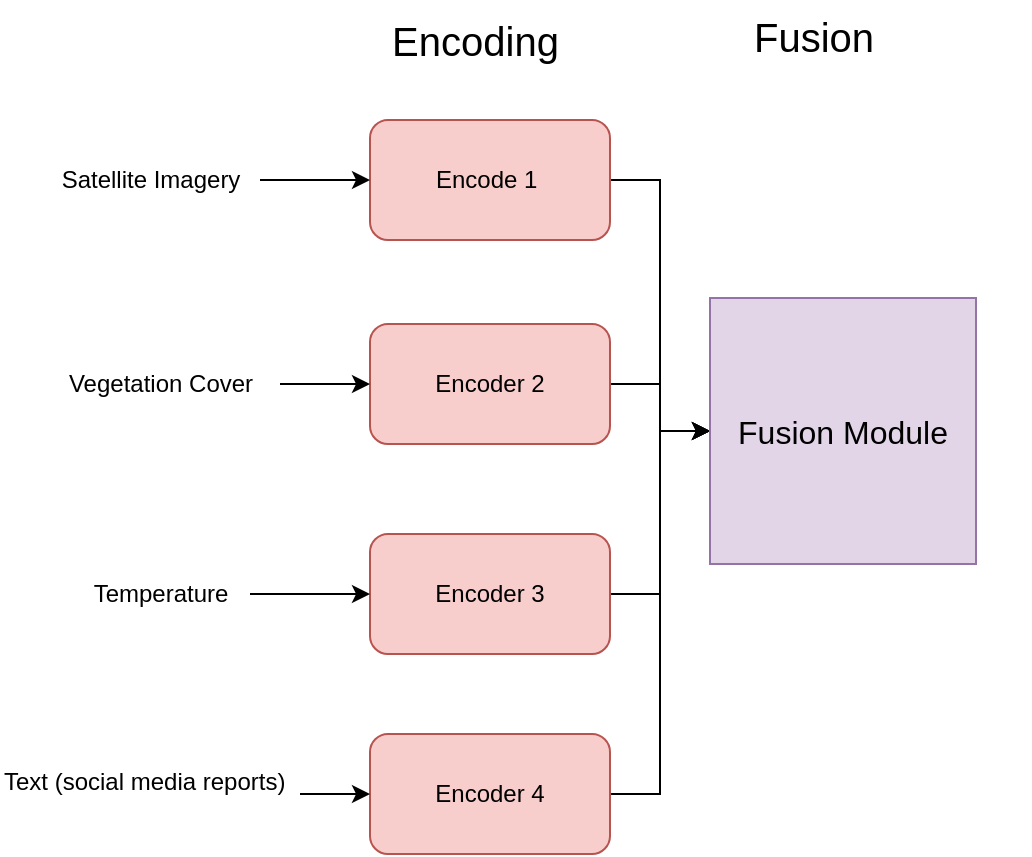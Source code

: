 <mxfile version="24.7.15">
  <diagram name="Page-1" id="wtEaAcixG8sV7pHJkqwq">
    <mxGraphModel dx="1194" dy="651" grid="1" gridSize="10" guides="1" tooltips="1" connect="1" arrows="1" fold="1" page="1" pageScale="1" pageWidth="850" pageHeight="1100" math="0" shadow="0">
      <root>
        <mxCell id="0" />
        <mxCell id="1" parent="0" />
        <mxCell id="jmBBC1BHzDNqqZKwvv8d-32" style="edgeStyle=orthogonalEdgeStyle;rounded=0;orthogonalLoop=1;jettySize=auto;html=1;entryX=0;entryY=0.5;entryDx=0;entryDy=0;" edge="1" parent="1" source="jmBBC1BHzDNqqZKwvv8d-17" target="jmBBC1BHzDNqqZKwvv8d-29">
          <mxGeometry relative="1" as="geometry" />
        </mxCell>
        <mxCell id="jmBBC1BHzDNqqZKwvv8d-17" value="Encode 1&amp;nbsp;" style="rounded=1;whiteSpace=wrap;html=1;fillColor=#f8cecc;strokeColor=#b85450;" vertex="1" parent="1">
          <mxGeometry x="220" y="150" width="120" height="60" as="geometry" />
        </mxCell>
        <mxCell id="jmBBC1BHzDNqqZKwvv8d-33" style="edgeStyle=orthogonalEdgeStyle;rounded=0;orthogonalLoop=1;jettySize=auto;html=1;entryX=0;entryY=0.5;entryDx=0;entryDy=0;" edge="1" parent="1" source="jmBBC1BHzDNqqZKwvv8d-18" target="jmBBC1BHzDNqqZKwvv8d-29">
          <mxGeometry relative="1" as="geometry" />
        </mxCell>
        <mxCell id="jmBBC1BHzDNqqZKwvv8d-18" value="Encoder 2" style="rounded=1;whiteSpace=wrap;html=1;fillColor=#f8cecc;strokeColor=#b85450;" vertex="1" parent="1">
          <mxGeometry x="220" y="252" width="120" height="60" as="geometry" />
        </mxCell>
        <mxCell id="jmBBC1BHzDNqqZKwvv8d-34" style="edgeStyle=orthogonalEdgeStyle;rounded=0;orthogonalLoop=1;jettySize=auto;html=1;entryX=0;entryY=0.5;entryDx=0;entryDy=0;" edge="1" parent="1" source="jmBBC1BHzDNqqZKwvv8d-19" target="jmBBC1BHzDNqqZKwvv8d-29">
          <mxGeometry relative="1" as="geometry" />
        </mxCell>
        <mxCell id="jmBBC1BHzDNqqZKwvv8d-19" value="Encoder 3" style="rounded=1;whiteSpace=wrap;html=1;fillColor=#f8cecc;strokeColor=#b85450;" vertex="1" parent="1">
          <mxGeometry x="220" y="357" width="120" height="60" as="geometry" />
        </mxCell>
        <mxCell id="jmBBC1BHzDNqqZKwvv8d-20" value="" style="edgeStyle=orthogonalEdgeStyle;rounded=0;orthogonalLoop=1;jettySize=auto;html=1;" edge="1" parent="1" source="jmBBC1BHzDNqqZKwvv8d-21" target="jmBBC1BHzDNqqZKwvv8d-17">
          <mxGeometry relative="1" as="geometry" />
        </mxCell>
        <mxCell id="jmBBC1BHzDNqqZKwvv8d-21" value="Satellite Imagery" style="text;html=1;align=center;verticalAlign=middle;resizable=0;points=[];autosize=1;strokeColor=none;fillColor=none;" vertex="1" parent="1">
          <mxGeometry x="55" y="165" width="110" height="30" as="geometry" />
        </mxCell>
        <mxCell id="jmBBC1BHzDNqqZKwvv8d-22" value="" style="edgeStyle=orthogonalEdgeStyle;rounded=0;orthogonalLoop=1;jettySize=auto;html=1;" edge="1" parent="1" source="jmBBC1BHzDNqqZKwvv8d-23" target="jmBBC1BHzDNqqZKwvv8d-18">
          <mxGeometry relative="1" as="geometry" />
        </mxCell>
        <mxCell id="jmBBC1BHzDNqqZKwvv8d-23" value="Vegetation Cover" style="text;html=1;align=center;verticalAlign=middle;resizable=0;points=[];autosize=1;strokeColor=none;fillColor=none;" vertex="1" parent="1">
          <mxGeometry x="55" y="267" width="120" height="30" as="geometry" />
        </mxCell>
        <mxCell id="jmBBC1BHzDNqqZKwvv8d-24" value="" style="edgeStyle=orthogonalEdgeStyle;rounded=0;orthogonalLoop=1;jettySize=auto;html=1;" edge="1" parent="1" source="jmBBC1BHzDNqqZKwvv8d-25" target="jmBBC1BHzDNqqZKwvv8d-19">
          <mxGeometry relative="1" as="geometry" />
        </mxCell>
        <mxCell id="jmBBC1BHzDNqqZKwvv8d-25" value="Temperature" style="text;html=1;align=center;verticalAlign=middle;resizable=0;points=[];autosize=1;strokeColor=none;fillColor=none;" vertex="1" parent="1">
          <mxGeometry x="70" y="372" width="90" height="30" as="geometry" />
        </mxCell>
        <mxCell id="jmBBC1BHzDNqqZKwvv8d-36" style="edgeStyle=orthogonalEdgeStyle;rounded=0;orthogonalLoop=1;jettySize=auto;html=1;entryX=0;entryY=0.5;entryDx=0;entryDy=0;" edge="1" parent="1" source="jmBBC1BHzDNqqZKwvv8d-26" target="jmBBC1BHzDNqqZKwvv8d-29">
          <mxGeometry relative="1" as="geometry" />
        </mxCell>
        <mxCell id="jmBBC1BHzDNqqZKwvv8d-26" value="Encoder 4" style="rounded=1;whiteSpace=wrap;html=1;fillColor=#f8cecc;strokeColor=#b85450;" vertex="1" parent="1">
          <mxGeometry x="220" y="457" width="120" height="60" as="geometry" />
        </mxCell>
        <mxCell id="jmBBC1BHzDNqqZKwvv8d-27" value="" style="edgeStyle=orthogonalEdgeStyle;rounded=0;orthogonalLoop=1;jettySize=auto;html=1;" edge="1" parent="1" source="jmBBC1BHzDNqqZKwvv8d-28" target="jmBBC1BHzDNqqZKwvv8d-26">
          <mxGeometry relative="1" as="geometry" />
        </mxCell>
        <mxCell id="jmBBC1BHzDNqqZKwvv8d-28" value="Text (social media reports)&lt;div style=&quot;forced-color-adjust: none;&quot;&gt;&lt;br style=&quot;forced-color-adjust: none; color: rgb(0, 0, 0); font-family: Helvetica; font-size: 12px; font-style: normal; font-variant-ligatures: normal; font-variant-caps: normal; font-weight: 400; letter-spacing: normal; orphans: 2; text-align: center; text-indent: 0px; text-transform: none; widows: 2; word-spacing: 0px; -webkit-text-stroke-width: 0px; white-space: nowrap; background-color: rgb(251, 251, 251); text-decoration-thickness: initial; text-decoration-style: initial; text-decoration-color: initial;&quot;&gt;&lt;/div&gt;" style="text;whiteSpace=wrap;html=1;" vertex="1" parent="1">
          <mxGeometry x="35" y="467" width="150" height="40" as="geometry" />
        </mxCell>
        <mxCell id="jmBBC1BHzDNqqZKwvv8d-29" value="&lt;font style=&quot;font-size: 16px;&quot;&gt;Fusion Module&lt;/font&gt;" style="whiteSpace=wrap;html=1;aspect=fixed;fillColor=#e1d5e7;strokeColor=#9673a6;" vertex="1" parent="1">
          <mxGeometry x="390" y="239" width="133" height="133" as="geometry" />
        </mxCell>
        <mxCell id="jmBBC1BHzDNqqZKwvv8d-30" value="&lt;font style=&quot;font-size: 20px;&quot;&gt;Encoding&lt;span style=&quot;white-space: pre;&quot;&gt;&#x9;&lt;/span&gt;&lt;/font&gt;" style="text;html=1;align=center;verticalAlign=middle;resizable=0;points=[];autosize=1;strokeColor=none;fillColor=none;" vertex="1" parent="1">
          <mxGeometry x="220" y="90" width="110" height="40" as="geometry" />
        </mxCell>
        <mxCell id="jmBBC1BHzDNqqZKwvv8d-31" value="&lt;div style=&quot;text-align: center;&quot;&gt;&lt;span style=&quot;background-color: initial; font-size: 20px; text-wrap: nowrap;&quot;&gt;Fusion&lt;/span&gt;&lt;/div&gt;" style="text;whiteSpace=wrap;html=1;" vertex="1" parent="1">
          <mxGeometry x="410" y="90" width="140" height="50" as="geometry" />
        </mxCell>
      </root>
    </mxGraphModel>
  </diagram>
</mxfile>
